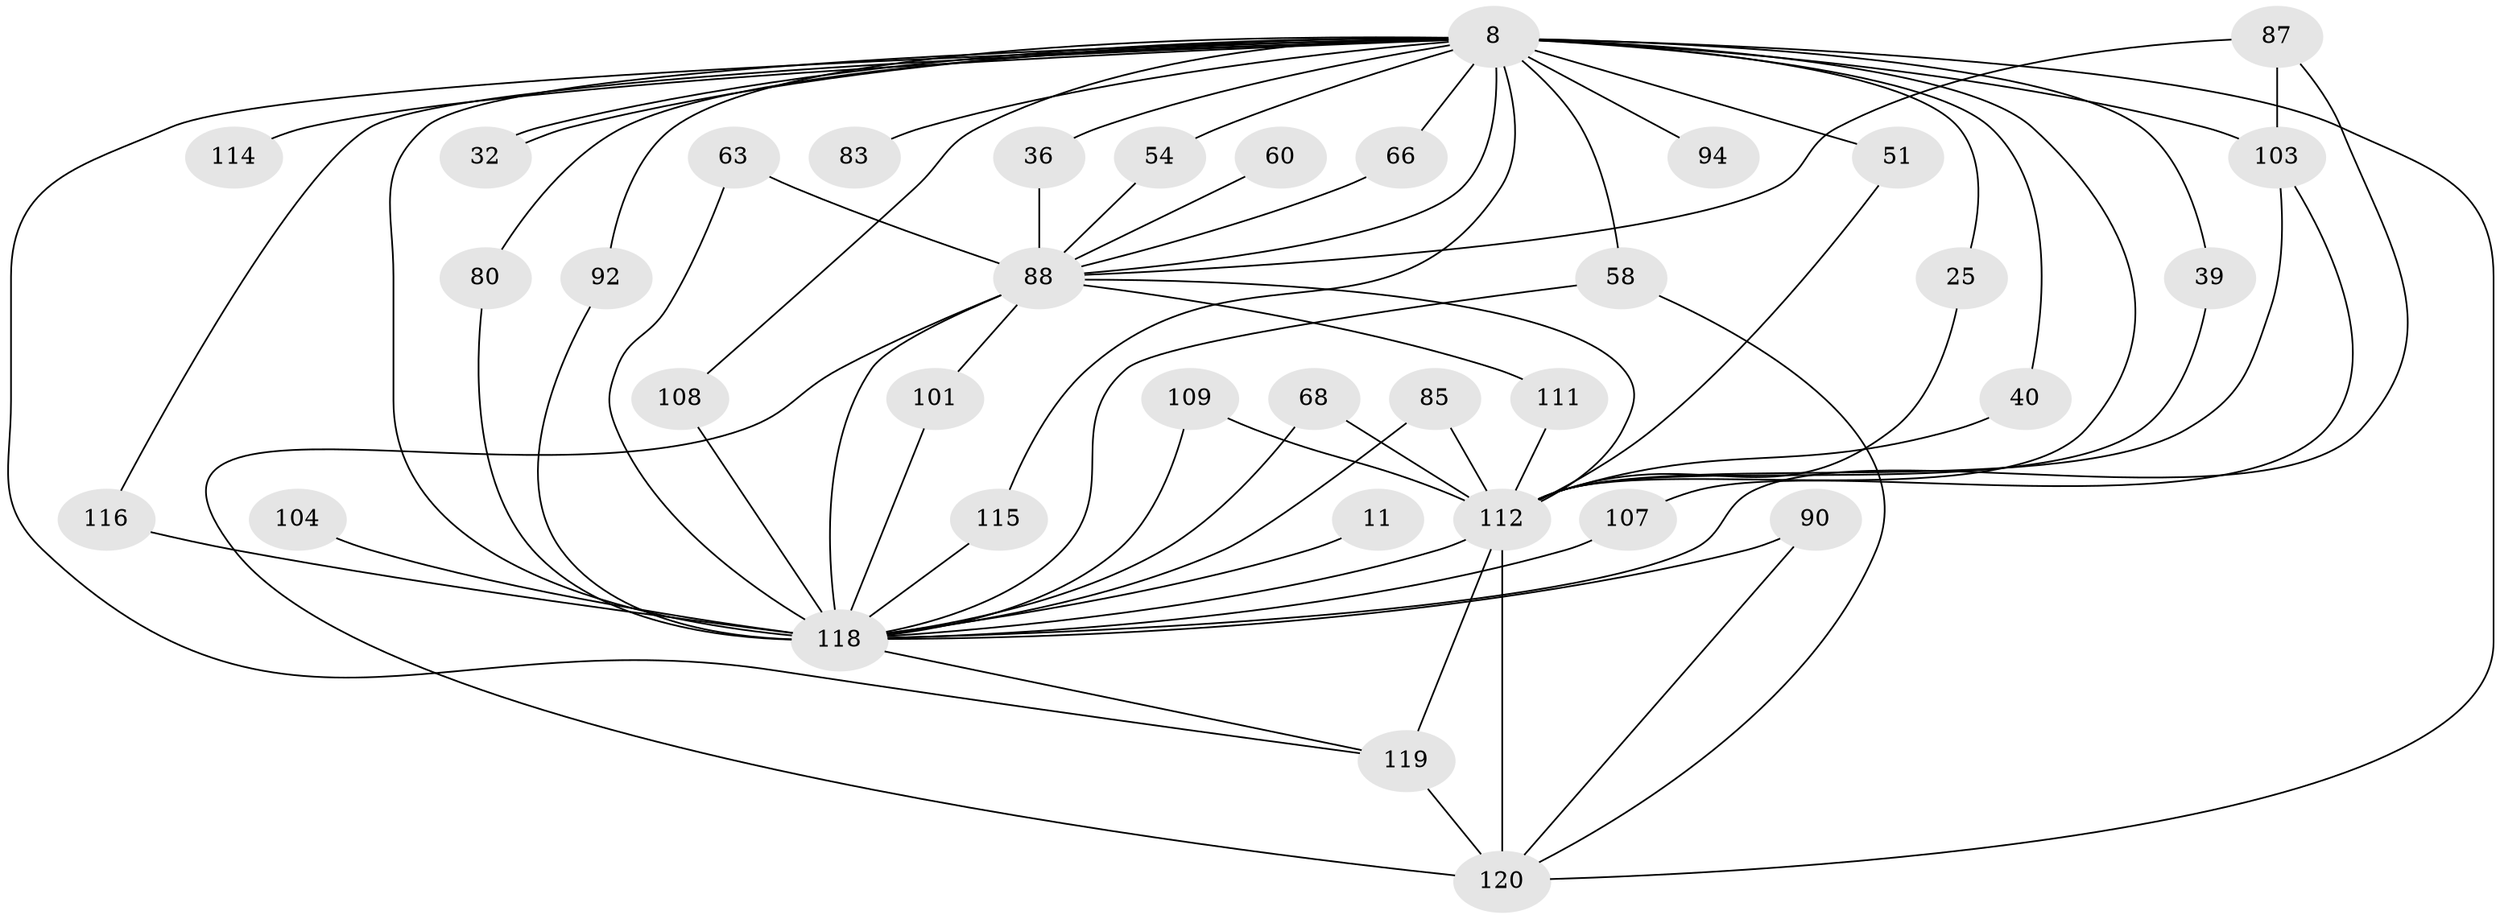 // original degree distribution, {25: 0.016666666666666666, 28: 0.008333333333333333, 19: 0.008333333333333333, 21: 0.03333333333333333, 14: 0.008333333333333333, 34: 0.008333333333333333, 2: 0.5333333333333333, 3: 0.225, 4: 0.075, 6: 0.025, 5: 0.05, 8: 0.008333333333333333}
// Generated by graph-tools (version 1.1) at 2025/48/03/04/25 21:48:45]
// undirected, 36 vertices, 69 edges
graph export_dot {
graph [start="1"]
  node [color=gray90,style=filled];
  8 [super="+2+3"];
  11;
  25;
  32;
  36;
  39;
  40;
  51 [super="+21"];
  54;
  58 [super="+48+57"];
  60;
  63 [super="+46"];
  66;
  68 [super="+28"];
  80;
  83 [super="+52"];
  85;
  87 [super="+38"];
  88 [super="+82+84+72"];
  90;
  92;
  94 [super="+27"];
  101;
  103 [super="+78+71"];
  104;
  107;
  108;
  109;
  111;
  112 [super="+14+10+77+26"];
  114;
  115 [super="+102"];
  116;
  118 [super="+18+55+73+91+110"];
  119 [super="+62+105+75+100+93"];
  120 [super="+22+53+106+89+95+98+113+117"];
  8 -- 25;
  8 -- 32;
  8 -- 32;
  8 -- 36;
  8 -- 39;
  8 -- 40;
  8 -- 54;
  8 -- 83 [weight=2];
  8 -- 92;
  8 -- 114 [weight=2];
  8 -- 118 [weight=19];
  8 -- 80;
  8 -- 94 [weight=3];
  8 -- 108;
  8 -- 115;
  8 -- 66;
  8 -- 103 [weight=4];
  8 -- 116;
  8 -- 112 [weight=9];
  8 -- 120 [weight=7];
  8 -- 119 [weight=6];
  8 -- 88 [weight=9];
  8 -- 51 [weight=2];
  8 -- 58 [weight=3];
  11 -- 118 [weight=2];
  25 -- 112;
  36 -- 88;
  39 -- 112;
  40 -- 112;
  51 -- 112;
  54 -- 88;
  58 -- 120 [weight=2];
  58 -- 118;
  60 -- 88;
  63 -- 118;
  63 -- 88 [weight=2];
  66 -- 88;
  68 -- 112;
  68 -- 118 [weight=2];
  80 -- 118;
  85 -- 112;
  85 -- 118;
  87 -- 103;
  87 -- 118;
  87 -- 88;
  88 -- 112 [weight=7];
  88 -- 118 [weight=11];
  88 -- 101;
  88 -- 120 [weight=8];
  88 -- 111;
  90 -- 118;
  90 -- 120;
  92 -- 118;
  101 -- 118;
  103 -- 107;
  103 -- 112;
  104 -- 118 [weight=2];
  107 -- 118;
  108 -- 118;
  109 -- 112;
  109 -- 118;
  111 -- 112;
  112 -- 119 [weight=7];
  112 -- 120 [weight=5];
  112 -- 118 [weight=14];
  115 -- 118 [weight=2];
  116 -- 118;
  118 -- 119;
  119 -- 120;
}
